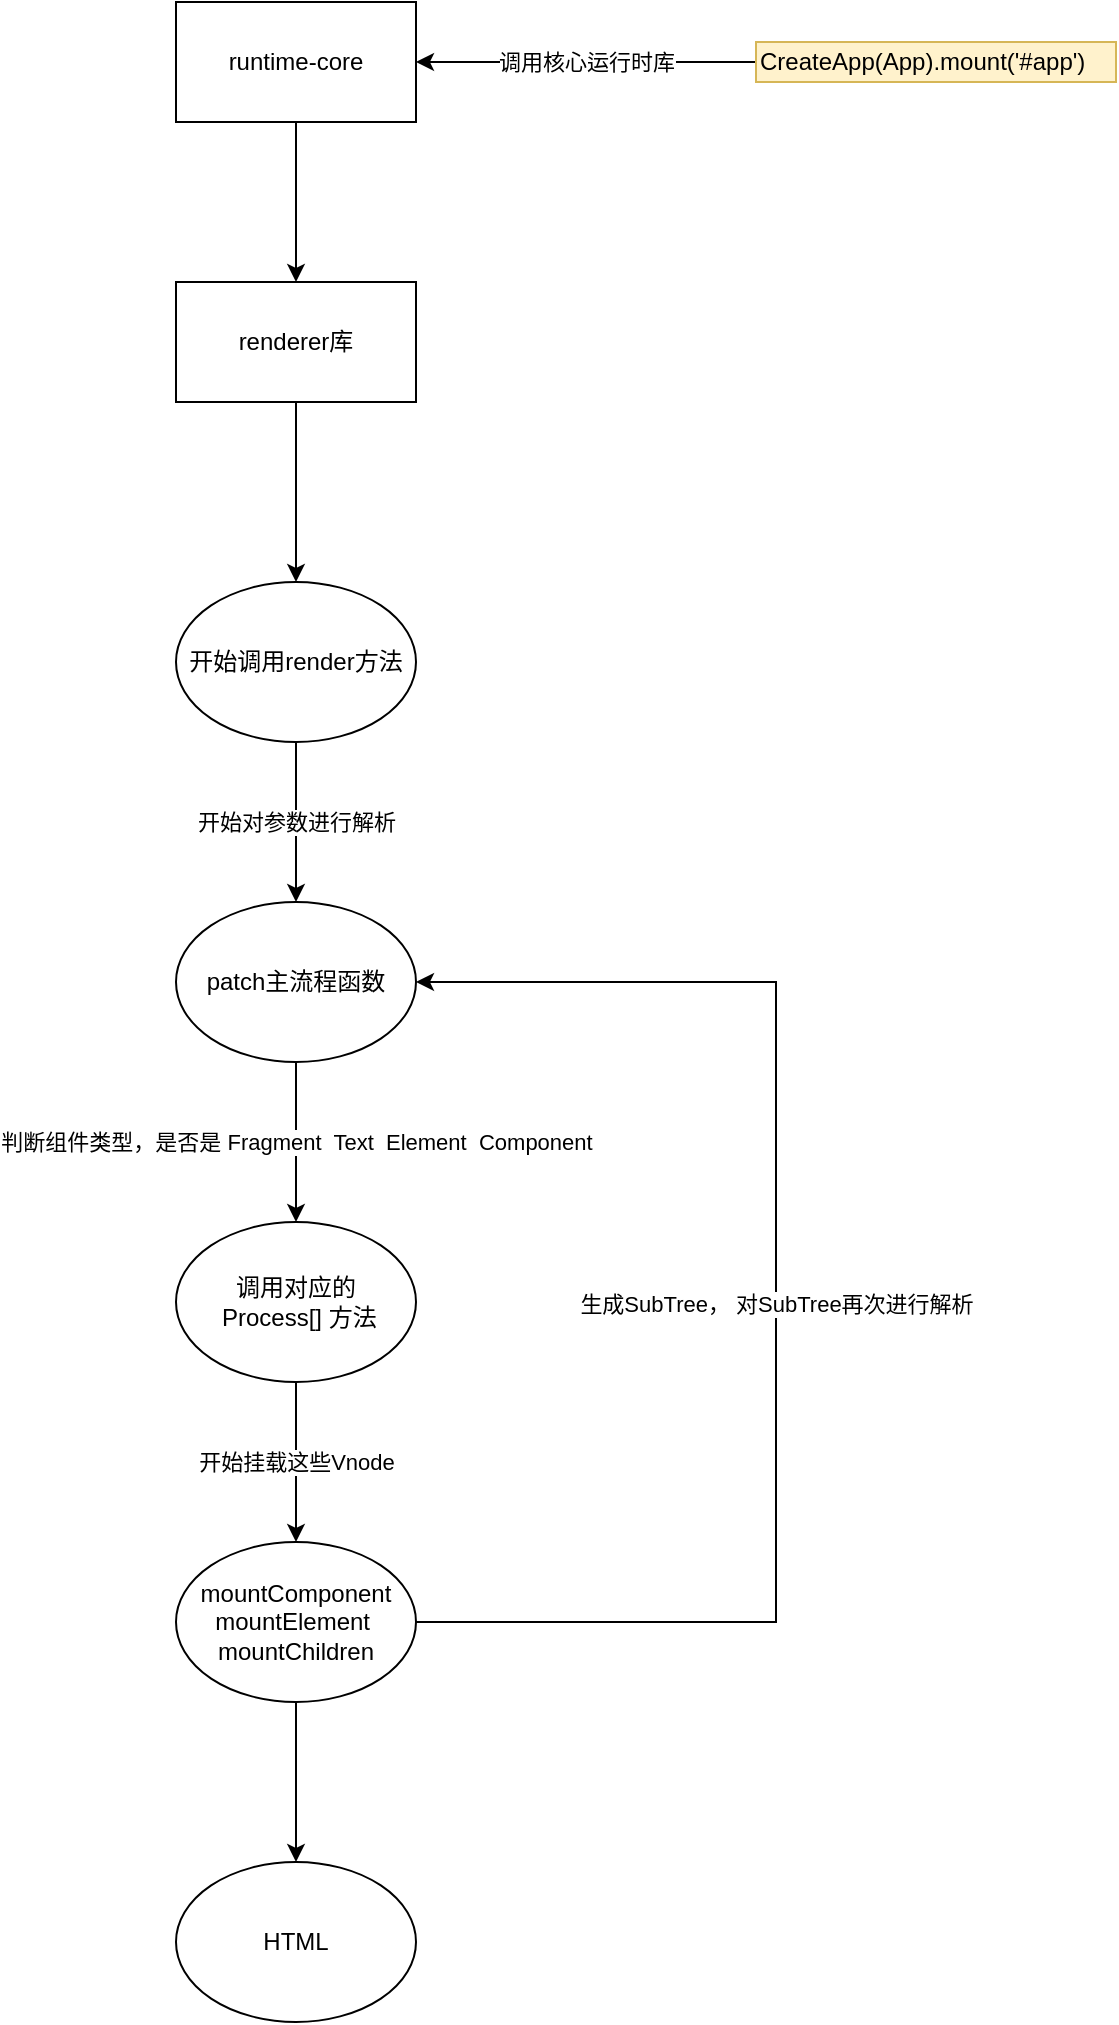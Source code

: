<mxfile version="12.2.4" pages="1"><diagram id="dGDoPibdioM5akem_OOu" name="Page-1"><mxGraphModel dx="1443" dy="553" grid="1" gridSize="10" guides="1" tooltips="1" connect="1" arrows="1" fold="1" page="1" pageScale="1" pageWidth="827" pageHeight="1169" math="0" shadow="0"><root><mxCell id="0"/><mxCell id="1" parent="0"/><mxCell id="7" value="" style="edgeStyle=orthogonalEdgeStyle;rounded=0;orthogonalLoop=1;jettySize=auto;html=1;" parent="1" source="5" target="6" edge="1"><mxGeometry relative="1" as="geometry"/></mxCell><mxCell id="5" value="runtime-core" style="rounded=0;whiteSpace=wrap;html=1;" parent="1" vertex="1"><mxGeometry x="280" y="30" width="120" height="60" as="geometry"/></mxCell><mxCell id="16" value="" style="edgeStyle=orthogonalEdgeStyle;rounded=0;orthogonalLoop=1;jettySize=auto;html=1;entryX=0.5;entryY=0;entryDx=0;entryDy=0;" parent="1" source="6" target="17" edge="1"><mxGeometry relative="1" as="geometry"><mxPoint x="330" y="340" as="targetPoint"/></mxGeometry></mxCell><mxCell id="6" value="renderer库" style="rounded=0;whiteSpace=wrap;html=1;" parent="1" vertex="1"><mxGeometry x="280" y="170" width="120" height="60" as="geometry"/></mxCell><mxCell id="21" value="开始对参数进行解析" style="edgeStyle=orthogonalEdgeStyle;rounded=0;orthogonalLoop=1;jettySize=auto;html=1;" parent="1" source="17" target="20" edge="1"><mxGeometry relative="1" as="geometry"/></mxCell><mxCell id="17" value="开始调用render方法" style="ellipse;whiteSpace=wrap;html=1;" parent="1" vertex="1"><mxGeometry x="280" y="320" width="120" height="80" as="geometry"/></mxCell><mxCell id="23" value="判断组件类型，是否是 Fragment&amp;nbsp; Text&amp;nbsp; Element&amp;nbsp; Component" style="edgeStyle=orthogonalEdgeStyle;rounded=0;orthogonalLoop=1;jettySize=auto;html=1;" parent="1" source="20" target="22" edge="1"><mxGeometry relative="1" as="geometry"/></mxCell><mxCell id="20" value="patch主流程函数" style="ellipse;whiteSpace=wrap;html=1;" parent="1" vertex="1"><mxGeometry x="280" y="480" width="120" height="80" as="geometry"/></mxCell><mxCell id="25" value="开始挂载这些Vnode" style="edgeStyle=orthogonalEdgeStyle;rounded=0;orthogonalLoop=1;jettySize=auto;html=1;" parent="1" source="22" target="24" edge="1"><mxGeometry relative="1" as="geometry"/></mxCell><mxCell id="22" value="调用对应的&lt;br&gt;&amp;nbsp;Process[] 方法" style="ellipse;whiteSpace=wrap;html=1;" parent="1" vertex="1"><mxGeometry x="280" y="640" width="120" height="80" as="geometry"/></mxCell><mxCell id="27" value="" style="edgeStyle=orthogonalEdgeStyle;rounded=0;orthogonalLoop=1;jettySize=auto;html=1;entryX=0.5;entryY=0;entryDx=0;entryDy=0;" parent="1" source="24" target="31" edge="1"><mxGeometry relative="1" as="geometry"><mxPoint x="340" y="960" as="targetPoint"/></mxGeometry></mxCell><mxCell id="39" value="生成SubTree， 对SubTree再次进行解析" style="edgeStyle=orthogonalEdgeStyle;rounded=0;orthogonalLoop=1;jettySize=auto;html=1;entryX=1;entryY=0.5;entryDx=0;entryDy=0;" parent="1" source="24" target="20" edge="1"><mxGeometry x="-0.001" relative="1" as="geometry"><mxPoint x="760" y="480" as="targetPoint"/><Array as="points"><mxPoint x="580" y="840"/><mxPoint x="580" y="520"/></Array><mxPoint as="offset"/></mxGeometry></mxCell><mxCell id="24" value="mountComponent&lt;br&gt;mountElement&amp;nbsp;&lt;br&gt;mountChildren" style="ellipse;whiteSpace=wrap;html=1;" parent="1" vertex="1"><mxGeometry x="280" y="800" width="120" height="80" as="geometry"/></mxCell><mxCell id="31" value="HTML" style="ellipse;whiteSpace=wrap;html=1;" parent="1" vertex="1"><mxGeometry x="280" y="960" width="120" height="80" as="geometry"/></mxCell><mxCell id="37" value="调用核心运行时库" style="edgeStyle=orthogonalEdgeStyle;rounded=0;orthogonalLoop=1;jettySize=auto;html=1;entryX=1;entryY=0.5;entryDx=0;entryDy=0;" parent="1" source="35" target="5" edge="1"><mxGeometry relative="1" as="geometry"/></mxCell><mxCell id="35" value="CreateApp(App).mount('#app')" style="text;html=1;resizable=0;points=[];autosize=1;align=left;verticalAlign=top;spacingTop=-4;fillColor=#fff2cc;strokeColor=#d6b656;" parent="1" vertex="1"><mxGeometry x="570" y="50" width="180" height="20" as="geometry"/></mxCell></root></mxGraphModel></diagram></mxfile>
